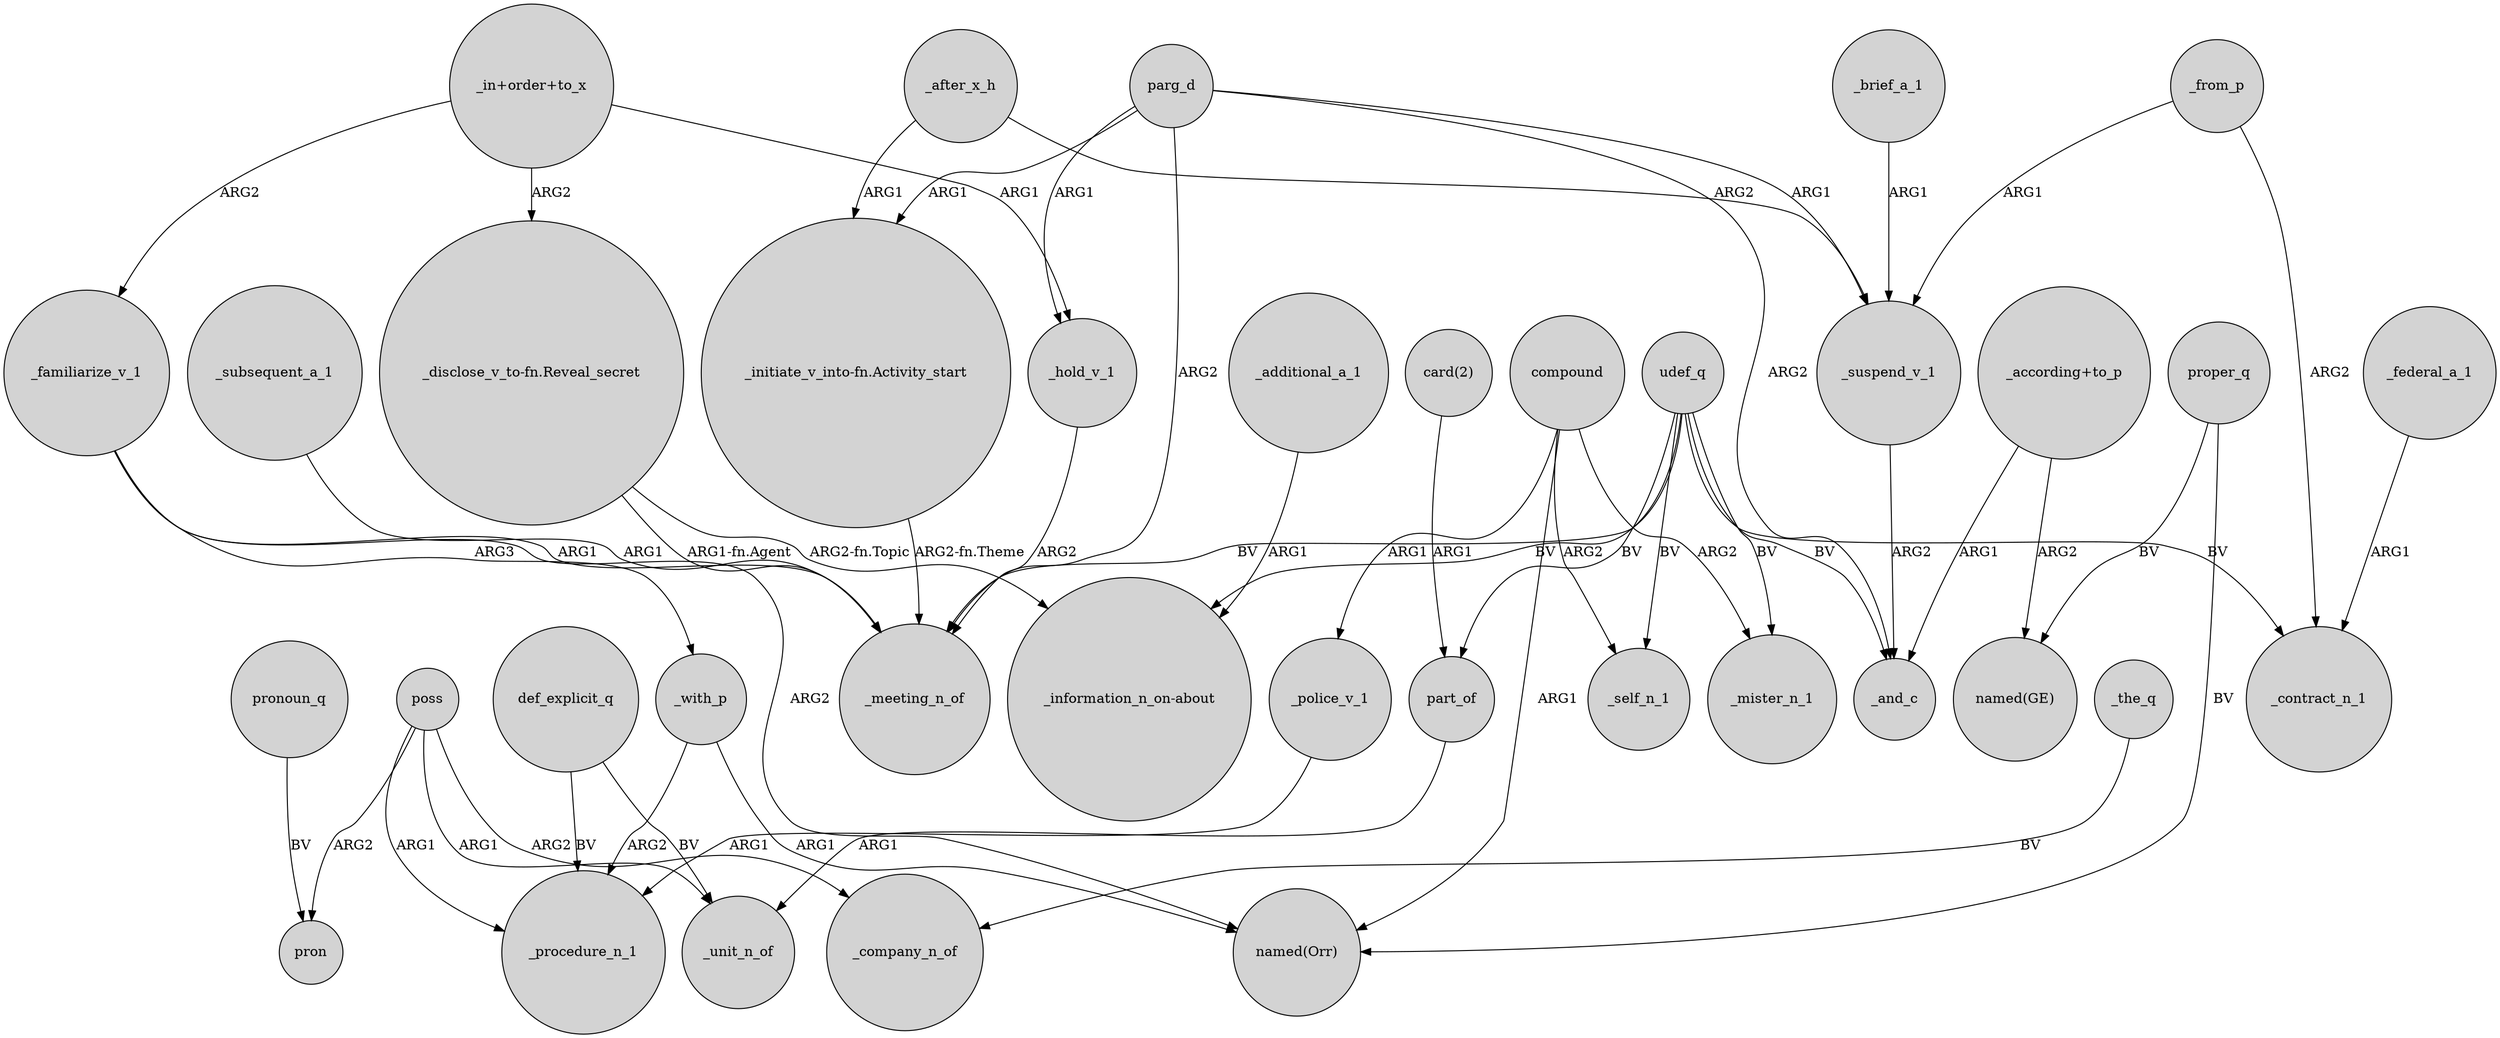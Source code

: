 digraph {
	node [shape=circle style=filled]
	"_disclose_v_to-fn.Reveal_secret" -> _meeting_n_of [label="ARG1-fn.Agent"]
	udef_q -> part_of [label=BV]
	_from_p -> _suspend_v_1 [label=ARG1]
	poss -> pron [label=ARG2]
	poss -> _procedure_n_1 [label=ARG1]
	_suspend_v_1 -> _and_c [label=ARG2]
	parg_d -> _meeting_n_of [label=ARG2]
	def_explicit_q -> _unit_n_of [label=BV]
	_hold_v_1 -> _meeting_n_of [label=ARG2]
	compound -> _mister_n_1 [label=ARG2]
	_police_v_1 -> _procedure_n_1 [label=ARG1]
	proper_q -> "named(GE)" [label=BV]
	parg_d -> "_initiate_v_into-fn.Activity_start" [label=ARG1]
	udef_q -> _mister_n_1 [label=BV]
	_after_x_h -> "_initiate_v_into-fn.Activity_start" [label=ARG1]
	"card(2)" -> part_of [label=ARG1]
	udef_q -> _meeting_n_of [label=BV]
	"_in+order+to_x" -> _hold_v_1 [label=ARG1]
	_familiarize_v_1 -> _meeting_n_of [label=ARG1]
	_familiarize_v_1 -> "named(Orr)" [label=ARG2]
	_federal_a_1 -> _contract_n_1 [label=ARG1]
	parg_d -> _hold_v_1 [label=ARG1]
	_the_q -> _company_n_of [label=BV]
	parg_d -> _and_c [label=ARG2]
	udef_q -> "_information_n_on-about" [label=BV]
	_brief_a_1 -> _suspend_v_1 [label=ARG1]
	"_according+to_p" -> "named(GE)" [label=ARG2]
	pronoun_q -> pron [label=BV]
	"_initiate_v_into-fn.Activity_start" -> _meeting_n_of [label="ARG2-fn.Theme"]
	"_according+to_p" -> _and_c [label=ARG1]
	_familiarize_v_1 -> _with_p [label=ARG3]
	parg_d -> _suspend_v_1 [label=ARG1]
	poss -> _unit_n_of [label=ARG1]
	_additional_a_1 -> "_information_n_on-about" [label=ARG1]
	"_in+order+to_x" -> _familiarize_v_1 [label=ARG2]
	_from_p -> _contract_n_1 [label=ARG2]
	compound -> _police_v_1 [label=ARG1]
	part_of -> _unit_n_of [label=ARG1]
	compound -> "named(Orr)" [label=ARG1]
	udef_q -> _self_n_1 [label=BV]
	"_disclose_v_to-fn.Reveal_secret" -> "_information_n_on-about" [label="ARG2-fn.Topic"]
	compound -> _self_n_1 [label=ARG2]
	def_explicit_q -> _procedure_n_1 [label=BV]
	_after_x_h -> _suspend_v_1 [label=ARG2]
	poss -> _company_n_of [label=ARG2]
	"_in+order+to_x" -> "_disclose_v_to-fn.Reveal_secret" [label=ARG2]
	_with_p -> _procedure_n_1 [label=ARG2]
	proper_q -> "named(Orr)" [label=BV]
	udef_q -> _and_c [label=BV]
	udef_q -> _contract_n_1 [label=BV]
	_with_p -> "named(Orr)" [label=ARG1]
	_subsequent_a_1 -> _meeting_n_of [label=ARG1]
}
